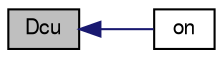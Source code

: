 digraph "Dcu"
{
  bgcolor="transparent";
  edge [fontname="FreeSans",fontsize="10",labelfontname="FreeSans",labelfontsize="10"];
  node [fontname="FreeSans",fontsize="10",shape=record];
  rankdir="LR";
  Node57 [label="Dcu",height=0.2,width=0.4,color="black", fillcolor="grey75", style="filled", fontcolor="black"];
  Node57 -> Node58 [dir="back",color="midnightblue",fontsize="10",style="solid",fontname="FreeSans"];
  Node58 [label="on",height=0.2,width=0.4,color="black",URL="$a31822.html#a298ed957b05070df8a00f42ba64c9368",tooltip="Return true if the drag model is switched on. "];
}
